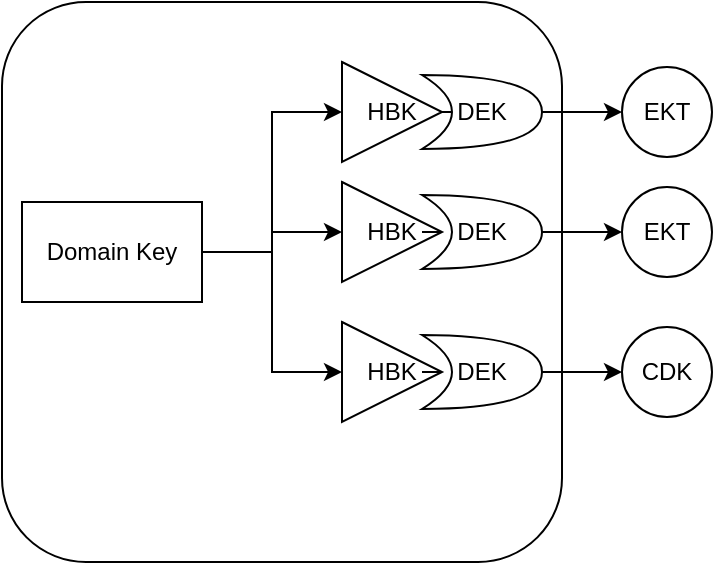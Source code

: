 <mxfile version="17.5.0" type="github">
  <diagram id="CqZpSZTJNaZhIkeq9rlg" name="Page-1">
    <mxGraphModel dx="872" dy="591" grid="1" gridSize="10" guides="1" tooltips="1" connect="1" arrows="1" fold="1" page="1" pageScale="1" pageWidth="850" pageHeight="1100" math="0" shadow="0">
      <root>
        <mxCell id="0" />
        <mxCell id="1" parent="0" />
        <mxCell id="_D2UCYNXljpsURP9HlQw-1" value="" style="rounded=1;whiteSpace=wrap;html=1;" vertex="1" parent="1">
          <mxGeometry x="10" y="80" width="280" height="280" as="geometry" />
        </mxCell>
        <mxCell id="_D2UCYNXljpsURP9HlQw-8" style="edgeStyle=orthogonalEdgeStyle;rounded=0;orthogonalLoop=1;jettySize=auto;html=1;exitX=1;exitY=0.5;exitDx=0;exitDy=0;entryX=0;entryY=0.5;entryDx=0;entryDy=0;" edge="1" parent="1" source="_D2UCYNXljpsURP9HlQw-2" target="_D2UCYNXljpsURP9HlQw-3">
          <mxGeometry relative="1" as="geometry" />
        </mxCell>
        <mxCell id="_D2UCYNXljpsURP9HlQw-9" style="edgeStyle=orthogonalEdgeStyle;rounded=0;orthogonalLoop=1;jettySize=auto;html=1;exitX=1;exitY=0.5;exitDx=0;exitDy=0;entryX=0;entryY=0.5;entryDx=0;entryDy=0;" edge="1" parent="1" source="_D2UCYNXljpsURP9HlQw-2" target="_D2UCYNXljpsURP9HlQw-4">
          <mxGeometry relative="1" as="geometry" />
        </mxCell>
        <mxCell id="_D2UCYNXljpsURP9HlQw-10" style="edgeStyle=orthogonalEdgeStyle;rounded=0;orthogonalLoop=1;jettySize=auto;html=1;exitX=1;exitY=0.5;exitDx=0;exitDy=0;entryX=0;entryY=0.5;entryDx=0;entryDy=0;" edge="1" parent="1" source="_D2UCYNXljpsURP9HlQw-2" target="_D2UCYNXljpsURP9HlQw-5">
          <mxGeometry relative="1" as="geometry" />
        </mxCell>
        <mxCell id="_D2UCYNXljpsURP9HlQw-2" value="Domain Key" style="rounded=0;whiteSpace=wrap;html=1;" vertex="1" parent="1">
          <mxGeometry x="20" y="180" width="90" height="50" as="geometry" />
        </mxCell>
        <mxCell id="_D2UCYNXljpsURP9HlQw-15" style="edgeStyle=orthogonalEdgeStyle;rounded=0;orthogonalLoop=1;jettySize=auto;html=1;exitX=1;exitY=0.5;exitDx=0;exitDy=0;entryX=0;entryY=0.5;entryDx=0;entryDy=0;" edge="1" parent="1" source="_D2UCYNXljpsURP9HlQw-3" target="_D2UCYNXljpsURP9HlQw-11">
          <mxGeometry relative="1" as="geometry" />
        </mxCell>
        <mxCell id="_D2UCYNXljpsURP9HlQw-3" value="HBK" style="triangle;whiteSpace=wrap;html=1;" vertex="1" parent="1">
          <mxGeometry x="180" y="110" width="50" height="50" as="geometry" />
        </mxCell>
        <mxCell id="_D2UCYNXljpsURP9HlQw-16" style="edgeStyle=orthogonalEdgeStyle;rounded=0;orthogonalLoop=1;jettySize=auto;html=1;exitX=1;exitY=0.5;exitDx=0;exitDy=0;entryX=0;entryY=0.5;entryDx=0;entryDy=0;startArrow=none;" edge="1" parent="1" source="_D2UCYNXljpsURP9HlQw-19" target="_D2UCYNXljpsURP9HlQw-13">
          <mxGeometry relative="1" as="geometry" />
        </mxCell>
        <mxCell id="_D2UCYNXljpsURP9HlQw-4" value="HBK" style="triangle;whiteSpace=wrap;html=1;" vertex="1" parent="1">
          <mxGeometry x="180" y="170" width="50" height="50" as="geometry" />
        </mxCell>
        <mxCell id="_D2UCYNXljpsURP9HlQw-17" style="edgeStyle=orthogonalEdgeStyle;rounded=0;orthogonalLoop=1;jettySize=auto;html=1;exitX=1;exitY=0.5;exitDx=0;exitDy=0;entryX=0;entryY=0.5;entryDx=0;entryDy=0;startArrow=none;" edge="1" parent="1" source="_D2UCYNXljpsURP9HlQw-21" target="_D2UCYNXljpsURP9HlQw-14">
          <mxGeometry relative="1" as="geometry" />
        </mxCell>
        <mxCell id="_D2UCYNXljpsURP9HlQw-5" value="HBK" style="triangle;whiteSpace=wrap;html=1;" vertex="1" parent="1">
          <mxGeometry x="180" y="240" width="50" height="50" as="geometry" />
        </mxCell>
        <mxCell id="_D2UCYNXljpsURP9HlQw-11" value="EKT" style="ellipse;whiteSpace=wrap;html=1;aspect=fixed;" vertex="1" parent="1">
          <mxGeometry x="320" y="112.5" width="45" height="45" as="geometry" />
        </mxCell>
        <mxCell id="_D2UCYNXljpsURP9HlQw-13" value="EKT" style="ellipse;whiteSpace=wrap;html=1;aspect=fixed;" vertex="1" parent="1">
          <mxGeometry x="320" y="172.5" width="45" height="45" as="geometry" />
        </mxCell>
        <mxCell id="_D2UCYNXljpsURP9HlQw-14" value="CDK" style="ellipse;whiteSpace=wrap;html=1;aspect=fixed;" vertex="1" parent="1">
          <mxGeometry x="320" y="242.5" width="45" height="45" as="geometry" />
        </mxCell>
        <mxCell id="_D2UCYNXljpsURP9HlQw-18" value="DEK" style="shape=xor;whiteSpace=wrap;html=1;" vertex="1" parent="1">
          <mxGeometry x="220" y="116.5" width="60" height="37" as="geometry" />
        </mxCell>
        <mxCell id="_D2UCYNXljpsURP9HlQw-19" value="DEK" style="shape=xor;whiteSpace=wrap;html=1;" vertex="1" parent="1">
          <mxGeometry x="220" y="176.5" width="60" height="37" as="geometry" />
        </mxCell>
        <mxCell id="_D2UCYNXljpsURP9HlQw-20" value="" style="edgeStyle=orthogonalEdgeStyle;rounded=0;orthogonalLoop=1;jettySize=auto;html=1;exitX=1;exitY=0.5;exitDx=0;exitDy=0;entryX=0;entryY=0.5;entryDx=0;entryDy=0;endArrow=none;" edge="1" parent="1" source="_D2UCYNXljpsURP9HlQw-4" target="_D2UCYNXljpsURP9HlQw-19">
          <mxGeometry relative="1" as="geometry">
            <mxPoint x="230" y="195" as="sourcePoint" />
            <mxPoint x="320" y="195" as="targetPoint" />
          </mxGeometry>
        </mxCell>
        <mxCell id="_D2UCYNXljpsURP9HlQw-21" value="DEK" style="shape=xor;whiteSpace=wrap;html=1;" vertex="1" parent="1">
          <mxGeometry x="220" y="246.5" width="60" height="37" as="geometry" />
        </mxCell>
        <mxCell id="_D2UCYNXljpsURP9HlQw-22" value="" style="edgeStyle=orthogonalEdgeStyle;rounded=0;orthogonalLoop=1;jettySize=auto;html=1;exitX=1;exitY=0.5;exitDx=0;exitDy=0;entryX=0;entryY=0.5;entryDx=0;entryDy=0;endArrow=none;" edge="1" parent="1" source="_D2UCYNXljpsURP9HlQw-5" target="_D2UCYNXljpsURP9HlQw-21">
          <mxGeometry relative="1" as="geometry">
            <mxPoint x="230" y="265" as="sourcePoint" />
            <mxPoint x="320" y="265" as="targetPoint" />
          </mxGeometry>
        </mxCell>
      </root>
    </mxGraphModel>
  </diagram>
</mxfile>
